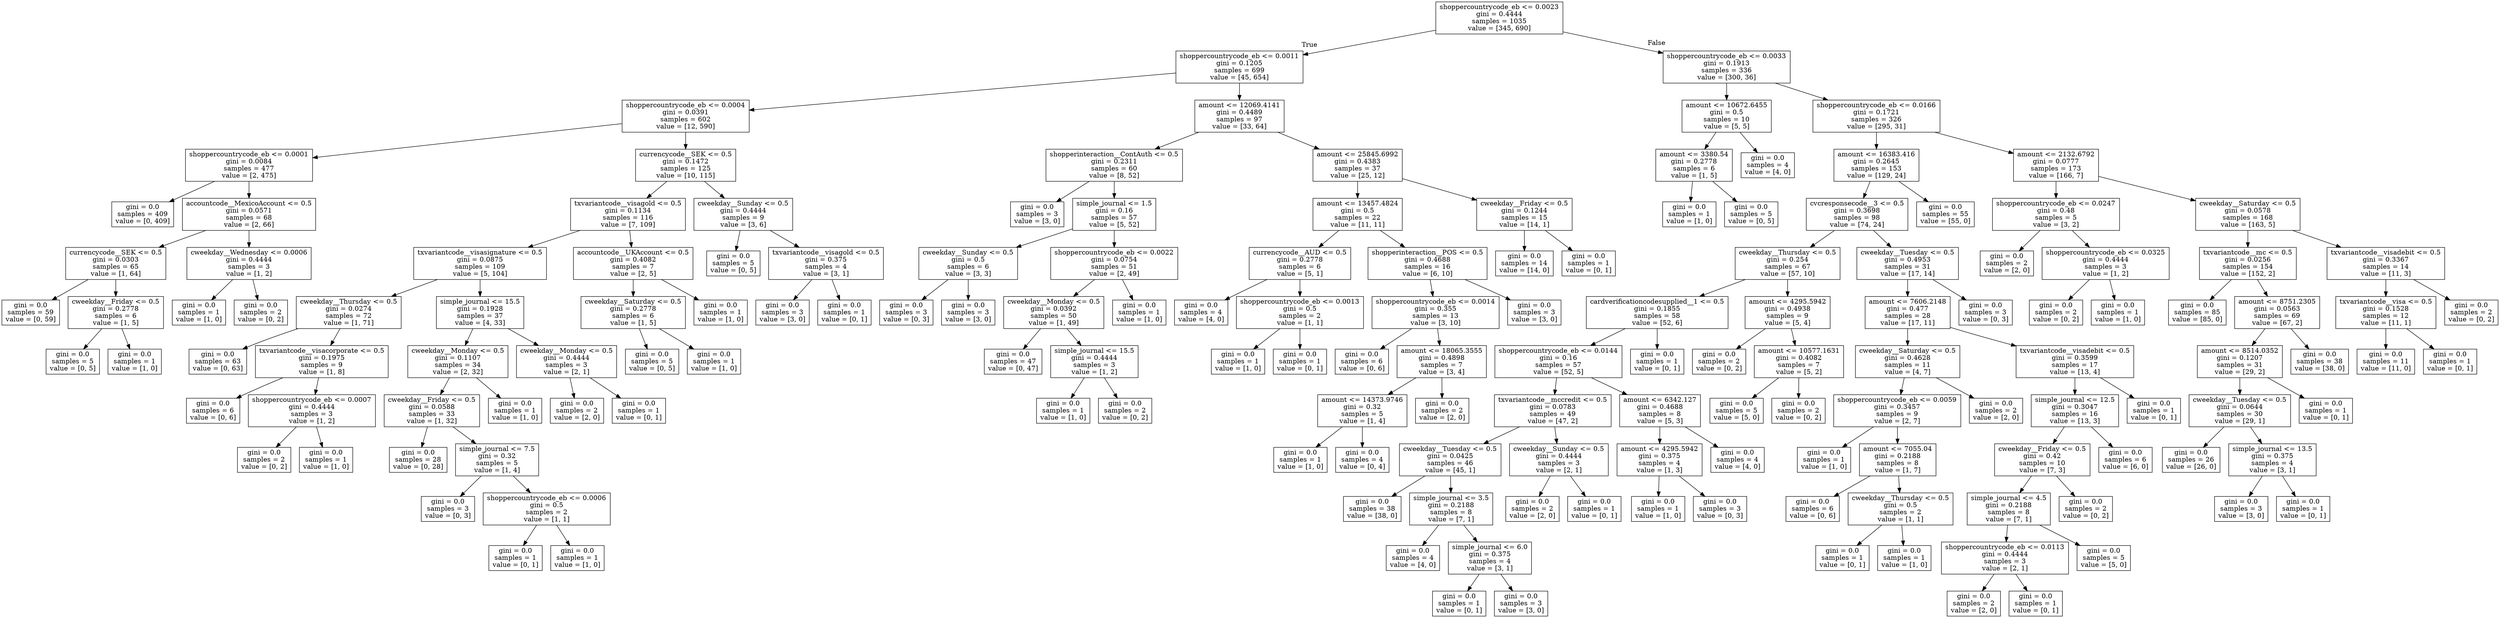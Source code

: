 digraph Tree {
node [shape=box] ;
0 [label="shoppercountrycode_eb <= 0.0023\ngini = 0.4444\nsamples = 1035\nvalue = [345, 690]"] ;
1 [label="shoppercountrycode_eb <= 0.0011\ngini = 0.1205\nsamples = 699\nvalue = [45, 654]"] ;
0 -> 1 [labeldistance=2.5, labelangle=45, headlabel="True"] ;
2 [label="shoppercountrycode_eb <= 0.0004\ngini = 0.0391\nsamples = 602\nvalue = [12, 590]"] ;
1 -> 2 ;
3 [label="shoppercountrycode_eb <= 0.0001\ngini = 0.0084\nsamples = 477\nvalue = [2, 475]"] ;
2 -> 3 ;
4 [label="gini = 0.0\nsamples = 409\nvalue = [0, 409]"] ;
3 -> 4 ;
5 [label="accountcode__MexicoAccount <= 0.5\ngini = 0.0571\nsamples = 68\nvalue = [2, 66]"] ;
3 -> 5 ;
6 [label="currencycode__SEK <= 0.5\ngini = 0.0303\nsamples = 65\nvalue = [1, 64]"] ;
5 -> 6 ;
7 [label="gini = 0.0\nsamples = 59\nvalue = [0, 59]"] ;
6 -> 7 ;
8 [label="cweekday__Friday <= 0.5\ngini = 0.2778\nsamples = 6\nvalue = [1, 5]"] ;
6 -> 8 ;
9 [label="gini = 0.0\nsamples = 5\nvalue = [0, 5]"] ;
8 -> 9 ;
10 [label="gini = 0.0\nsamples = 1\nvalue = [1, 0]"] ;
8 -> 10 ;
11 [label="cweekday__Wednesday <= 0.0006\ngini = 0.4444\nsamples = 3\nvalue = [1, 2]"] ;
5 -> 11 ;
12 [label="gini = 0.0\nsamples = 1\nvalue = [1, 0]"] ;
11 -> 12 ;
13 [label="gini = 0.0\nsamples = 2\nvalue = [0, 2]"] ;
11 -> 13 ;
14 [label="currencycode__SEK <= 0.5\ngini = 0.1472\nsamples = 125\nvalue = [10, 115]"] ;
2 -> 14 ;
15 [label="txvariantcode__visagold <= 0.5\ngini = 0.1134\nsamples = 116\nvalue = [7, 109]"] ;
14 -> 15 ;
16 [label="txvariantcode__visasignature <= 0.5\ngini = 0.0875\nsamples = 109\nvalue = [5, 104]"] ;
15 -> 16 ;
17 [label="cweekday__Thursday <= 0.5\ngini = 0.0274\nsamples = 72\nvalue = [1, 71]"] ;
16 -> 17 ;
18 [label="gini = 0.0\nsamples = 63\nvalue = [0, 63]"] ;
17 -> 18 ;
19 [label="txvariantcode__visacorporate <= 0.5\ngini = 0.1975\nsamples = 9\nvalue = [1, 8]"] ;
17 -> 19 ;
20 [label="gini = 0.0\nsamples = 6\nvalue = [0, 6]"] ;
19 -> 20 ;
21 [label="shoppercountrycode_eb <= 0.0007\ngini = 0.4444\nsamples = 3\nvalue = [1, 2]"] ;
19 -> 21 ;
22 [label="gini = 0.0\nsamples = 2\nvalue = [0, 2]"] ;
21 -> 22 ;
23 [label="gini = 0.0\nsamples = 1\nvalue = [1, 0]"] ;
21 -> 23 ;
24 [label="simple_journal <= 15.5\ngini = 0.1928\nsamples = 37\nvalue = [4, 33]"] ;
16 -> 24 ;
25 [label="cweekday__Monday <= 0.5\ngini = 0.1107\nsamples = 34\nvalue = [2, 32]"] ;
24 -> 25 ;
26 [label="cweekday__Friday <= 0.5\ngini = 0.0588\nsamples = 33\nvalue = [1, 32]"] ;
25 -> 26 ;
27 [label="gini = 0.0\nsamples = 28\nvalue = [0, 28]"] ;
26 -> 27 ;
28 [label="simple_journal <= 7.5\ngini = 0.32\nsamples = 5\nvalue = [1, 4]"] ;
26 -> 28 ;
29 [label="gini = 0.0\nsamples = 3\nvalue = [0, 3]"] ;
28 -> 29 ;
30 [label="shoppercountrycode_eb <= 0.0006\ngini = 0.5\nsamples = 2\nvalue = [1, 1]"] ;
28 -> 30 ;
31 [label="gini = 0.0\nsamples = 1\nvalue = [0, 1]"] ;
30 -> 31 ;
32 [label="gini = 0.0\nsamples = 1\nvalue = [1, 0]"] ;
30 -> 32 ;
33 [label="gini = 0.0\nsamples = 1\nvalue = [1, 0]"] ;
25 -> 33 ;
34 [label="cweekday__Monday <= 0.5\ngini = 0.4444\nsamples = 3\nvalue = [2, 1]"] ;
24 -> 34 ;
35 [label="gini = 0.0\nsamples = 2\nvalue = [2, 0]"] ;
34 -> 35 ;
36 [label="gini = 0.0\nsamples = 1\nvalue = [0, 1]"] ;
34 -> 36 ;
37 [label="accountcode__UKAccount <= 0.5\ngini = 0.4082\nsamples = 7\nvalue = [2, 5]"] ;
15 -> 37 ;
38 [label="cweekday__Saturday <= 0.5\ngini = 0.2778\nsamples = 6\nvalue = [1, 5]"] ;
37 -> 38 ;
39 [label="gini = 0.0\nsamples = 5\nvalue = [0, 5]"] ;
38 -> 39 ;
40 [label="gini = 0.0\nsamples = 1\nvalue = [1, 0]"] ;
38 -> 40 ;
41 [label="gini = 0.0\nsamples = 1\nvalue = [1, 0]"] ;
37 -> 41 ;
42 [label="cweekday__Sunday <= 0.5\ngini = 0.4444\nsamples = 9\nvalue = [3, 6]"] ;
14 -> 42 ;
43 [label="gini = 0.0\nsamples = 5\nvalue = [0, 5]"] ;
42 -> 43 ;
44 [label="txvariantcode__visagold <= 0.5\ngini = 0.375\nsamples = 4\nvalue = [3, 1]"] ;
42 -> 44 ;
45 [label="gini = 0.0\nsamples = 3\nvalue = [3, 0]"] ;
44 -> 45 ;
46 [label="gini = 0.0\nsamples = 1\nvalue = [0, 1]"] ;
44 -> 46 ;
47 [label="amount <= 12069.4141\ngini = 0.4489\nsamples = 97\nvalue = [33, 64]"] ;
1 -> 47 ;
48 [label="shopperinteraction__ContAuth <= 0.5\ngini = 0.2311\nsamples = 60\nvalue = [8, 52]"] ;
47 -> 48 ;
49 [label="gini = 0.0\nsamples = 3\nvalue = [3, 0]"] ;
48 -> 49 ;
50 [label="simple_journal <= 1.5\ngini = 0.16\nsamples = 57\nvalue = [5, 52]"] ;
48 -> 50 ;
51 [label="cweekday__Sunday <= 0.5\ngini = 0.5\nsamples = 6\nvalue = [3, 3]"] ;
50 -> 51 ;
52 [label="gini = 0.0\nsamples = 3\nvalue = [0, 3]"] ;
51 -> 52 ;
53 [label="gini = 0.0\nsamples = 3\nvalue = [3, 0]"] ;
51 -> 53 ;
54 [label="shoppercountrycode_eb <= 0.0022\ngini = 0.0754\nsamples = 51\nvalue = [2, 49]"] ;
50 -> 54 ;
55 [label="cweekday__Monday <= 0.5\ngini = 0.0392\nsamples = 50\nvalue = [1, 49]"] ;
54 -> 55 ;
56 [label="gini = 0.0\nsamples = 47\nvalue = [0, 47]"] ;
55 -> 56 ;
57 [label="simple_journal <= 15.5\ngini = 0.4444\nsamples = 3\nvalue = [1, 2]"] ;
55 -> 57 ;
58 [label="gini = 0.0\nsamples = 1\nvalue = [1, 0]"] ;
57 -> 58 ;
59 [label="gini = 0.0\nsamples = 2\nvalue = [0, 2]"] ;
57 -> 59 ;
60 [label="gini = 0.0\nsamples = 1\nvalue = [1, 0]"] ;
54 -> 60 ;
61 [label="amount <= 25845.6992\ngini = 0.4383\nsamples = 37\nvalue = [25, 12]"] ;
47 -> 61 ;
62 [label="amount <= 13457.4824\ngini = 0.5\nsamples = 22\nvalue = [11, 11]"] ;
61 -> 62 ;
63 [label="currencycode__AUD <= 0.5\ngini = 0.2778\nsamples = 6\nvalue = [5, 1]"] ;
62 -> 63 ;
64 [label="gini = 0.0\nsamples = 4\nvalue = [4, 0]"] ;
63 -> 64 ;
65 [label="shoppercountrycode_eb <= 0.0013\ngini = 0.5\nsamples = 2\nvalue = [1, 1]"] ;
63 -> 65 ;
66 [label="gini = 0.0\nsamples = 1\nvalue = [1, 0]"] ;
65 -> 66 ;
67 [label="gini = 0.0\nsamples = 1\nvalue = [0, 1]"] ;
65 -> 67 ;
68 [label="shopperinteraction__POS <= 0.5\ngini = 0.4688\nsamples = 16\nvalue = [6, 10]"] ;
62 -> 68 ;
69 [label="shoppercountrycode_eb <= 0.0014\ngini = 0.355\nsamples = 13\nvalue = [3, 10]"] ;
68 -> 69 ;
70 [label="gini = 0.0\nsamples = 6\nvalue = [0, 6]"] ;
69 -> 70 ;
71 [label="amount <= 18065.3555\ngini = 0.4898\nsamples = 7\nvalue = [3, 4]"] ;
69 -> 71 ;
72 [label="amount <= 14373.9746\ngini = 0.32\nsamples = 5\nvalue = [1, 4]"] ;
71 -> 72 ;
73 [label="gini = 0.0\nsamples = 1\nvalue = [1, 0]"] ;
72 -> 73 ;
74 [label="gini = 0.0\nsamples = 4\nvalue = [0, 4]"] ;
72 -> 74 ;
75 [label="gini = 0.0\nsamples = 2\nvalue = [2, 0]"] ;
71 -> 75 ;
76 [label="gini = 0.0\nsamples = 3\nvalue = [3, 0]"] ;
68 -> 76 ;
77 [label="cweekday__Friday <= 0.5\ngini = 0.1244\nsamples = 15\nvalue = [14, 1]"] ;
61 -> 77 ;
78 [label="gini = 0.0\nsamples = 14\nvalue = [14, 0]"] ;
77 -> 78 ;
79 [label="gini = 0.0\nsamples = 1\nvalue = [0, 1]"] ;
77 -> 79 ;
80 [label="shoppercountrycode_eb <= 0.0033\ngini = 0.1913\nsamples = 336\nvalue = [300, 36]"] ;
0 -> 80 [labeldistance=2.5, labelangle=-45, headlabel="False"] ;
81 [label="amount <= 10672.6455\ngini = 0.5\nsamples = 10\nvalue = [5, 5]"] ;
80 -> 81 ;
82 [label="amount <= 3380.54\ngini = 0.2778\nsamples = 6\nvalue = [1, 5]"] ;
81 -> 82 ;
83 [label="gini = 0.0\nsamples = 1\nvalue = [1, 0]"] ;
82 -> 83 ;
84 [label="gini = 0.0\nsamples = 5\nvalue = [0, 5]"] ;
82 -> 84 ;
85 [label="gini = 0.0\nsamples = 4\nvalue = [4, 0]"] ;
81 -> 85 ;
86 [label="shoppercountrycode_eb <= 0.0166\ngini = 0.1721\nsamples = 326\nvalue = [295, 31]"] ;
80 -> 86 ;
87 [label="amount <= 16383.416\ngini = 0.2645\nsamples = 153\nvalue = [129, 24]"] ;
86 -> 87 ;
88 [label="cvcresponsecode__3 <= 0.5\ngini = 0.3698\nsamples = 98\nvalue = [74, 24]"] ;
87 -> 88 ;
89 [label="cweekday__Thursday <= 0.5\ngini = 0.254\nsamples = 67\nvalue = [57, 10]"] ;
88 -> 89 ;
90 [label="cardverificationcodesupplied__1 <= 0.5\ngini = 0.1855\nsamples = 58\nvalue = [52, 6]"] ;
89 -> 90 ;
91 [label="shoppercountrycode_eb <= 0.0144\ngini = 0.16\nsamples = 57\nvalue = [52, 5]"] ;
90 -> 91 ;
92 [label="txvariantcode__mccredit <= 0.5\ngini = 0.0783\nsamples = 49\nvalue = [47, 2]"] ;
91 -> 92 ;
93 [label="cweekday__Tuesday <= 0.5\ngini = 0.0425\nsamples = 46\nvalue = [45, 1]"] ;
92 -> 93 ;
94 [label="gini = 0.0\nsamples = 38\nvalue = [38, 0]"] ;
93 -> 94 ;
95 [label="simple_journal <= 3.5\ngini = 0.2188\nsamples = 8\nvalue = [7, 1]"] ;
93 -> 95 ;
96 [label="gini = 0.0\nsamples = 4\nvalue = [4, 0]"] ;
95 -> 96 ;
97 [label="simple_journal <= 6.0\ngini = 0.375\nsamples = 4\nvalue = [3, 1]"] ;
95 -> 97 ;
98 [label="gini = 0.0\nsamples = 1\nvalue = [0, 1]"] ;
97 -> 98 ;
99 [label="gini = 0.0\nsamples = 3\nvalue = [3, 0]"] ;
97 -> 99 ;
100 [label="cweekday__Sunday <= 0.5\ngini = 0.4444\nsamples = 3\nvalue = [2, 1]"] ;
92 -> 100 ;
101 [label="gini = 0.0\nsamples = 2\nvalue = [2, 0]"] ;
100 -> 101 ;
102 [label="gini = 0.0\nsamples = 1\nvalue = [0, 1]"] ;
100 -> 102 ;
103 [label="amount <= 6342.127\ngini = 0.4688\nsamples = 8\nvalue = [5, 3]"] ;
91 -> 103 ;
104 [label="amount <= 4295.5942\ngini = 0.375\nsamples = 4\nvalue = [1, 3]"] ;
103 -> 104 ;
105 [label="gini = 0.0\nsamples = 1\nvalue = [1, 0]"] ;
104 -> 105 ;
106 [label="gini = 0.0\nsamples = 3\nvalue = [0, 3]"] ;
104 -> 106 ;
107 [label="gini = 0.0\nsamples = 4\nvalue = [4, 0]"] ;
103 -> 107 ;
108 [label="gini = 0.0\nsamples = 1\nvalue = [0, 1]"] ;
90 -> 108 ;
109 [label="amount <= 4295.5942\ngini = 0.4938\nsamples = 9\nvalue = [5, 4]"] ;
89 -> 109 ;
110 [label="gini = 0.0\nsamples = 2\nvalue = [0, 2]"] ;
109 -> 110 ;
111 [label="amount <= 10577.1631\ngini = 0.4082\nsamples = 7\nvalue = [5, 2]"] ;
109 -> 111 ;
112 [label="gini = 0.0\nsamples = 5\nvalue = [5, 0]"] ;
111 -> 112 ;
113 [label="gini = 0.0\nsamples = 2\nvalue = [0, 2]"] ;
111 -> 113 ;
114 [label="cweekday__Tuesday <= 0.5\ngini = 0.4953\nsamples = 31\nvalue = [17, 14]"] ;
88 -> 114 ;
115 [label="amount <= 7606.2148\ngini = 0.477\nsamples = 28\nvalue = [17, 11]"] ;
114 -> 115 ;
116 [label="cweekday__Saturday <= 0.5\ngini = 0.4628\nsamples = 11\nvalue = [4, 7]"] ;
115 -> 116 ;
117 [label="shoppercountrycode_eb <= 0.0059\ngini = 0.3457\nsamples = 9\nvalue = [2, 7]"] ;
116 -> 117 ;
118 [label="gini = 0.0\nsamples = 1\nvalue = [1, 0]"] ;
117 -> 118 ;
119 [label="amount <= 7055.04\ngini = 0.2188\nsamples = 8\nvalue = [1, 7]"] ;
117 -> 119 ;
120 [label="gini = 0.0\nsamples = 6\nvalue = [0, 6]"] ;
119 -> 120 ;
121 [label="cweekday__Thursday <= 0.5\ngini = 0.5\nsamples = 2\nvalue = [1, 1]"] ;
119 -> 121 ;
122 [label="gini = 0.0\nsamples = 1\nvalue = [0, 1]"] ;
121 -> 122 ;
123 [label="gini = 0.0\nsamples = 1\nvalue = [1, 0]"] ;
121 -> 123 ;
124 [label="gini = 0.0\nsamples = 2\nvalue = [2, 0]"] ;
116 -> 124 ;
125 [label="txvariantcode__visadebit <= 0.5\ngini = 0.3599\nsamples = 17\nvalue = [13, 4]"] ;
115 -> 125 ;
126 [label="simple_journal <= 12.5\ngini = 0.3047\nsamples = 16\nvalue = [13, 3]"] ;
125 -> 126 ;
127 [label="cweekday__Friday <= 0.5\ngini = 0.42\nsamples = 10\nvalue = [7, 3]"] ;
126 -> 127 ;
128 [label="simple_journal <= 4.5\ngini = 0.2188\nsamples = 8\nvalue = [7, 1]"] ;
127 -> 128 ;
129 [label="shoppercountrycode_eb <= 0.0113\ngini = 0.4444\nsamples = 3\nvalue = [2, 1]"] ;
128 -> 129 ;
130 [label="gini = 0.0\nsamples = 2\nvalue = [2, 0]"] ;
129 -> 130 ;
131 [label="gini = 0.0\nsamples = 1\nvalue = [0, 1]"] ;
129 -> 131 ;
132 [label="gini = 0.0\nsamples = 5\nvalue = [5, 0]"] ;
128 -> 132 ;
133 [label="gini = 0.0\nsamples = 2\nvalue = [0, 2]"] ;
127 -> 133 ;
134 [label="gini = 0.0\nsamples = 6\nvalue = [6, 0]"] ;
126 -> 134 ;
135 [label="gini = 0.0\nsamples = 1\nvalue = [0, 1]"] ;
125 -> 135 ;
136 [label="gini = 0.0\nsamples = 3\nvalue = [0, 3]"] ;
114 -> 136 ;
137 [label="gini = 0.0\nsamples = 55\nvalue = [55, 0]"] ;
87 -> 137 ;
138 [label="amount <= 2132.6792\ngini = 0.0777\nsamples = 173\nvalue = [166, 7]"] ;
86 -> 138 ;
139 [label="shoppercountrycode_eb <= 0.0247\ngini = 0.48\nsamples = 5\nvalue = [3, 2]"] ;
138 -> 139 ;
140 [label="gini = 0.0\nsamples = 2\nvalue = [2, 0]"] ;
139 -> 140 ;
141 [label="shoppercountrycode_eb <= 0.0325\ngini = 0.4444\nsamples = 3\nvalue = [1, 2]"] ;
139 -> 141 ;
142 [label="gini = 0.0\nsamples = 2\nvalue = [0, 2]"] ;
141 -> 142 ;
143 [label="gini = 0.0\nsamples = 1\nvalue = [1, 0]"] ;
141 -> 143 ;
144 [label="cweekday__Saturday <= 0.5\ngini = 0.0578\nsamples = 168\nvalue = [163, 5]"] ;
138 -> 144 ;
145 [label="txvariantcode__mc <= 0.5\ngini = 0.0256\nsamples = 154\nvalue = [152, 2]"] ;
144 -> 145 ;
146 [label="gini = 0.0\nsamples = 85\nvalue = [85, 0]"] ;
145 -> 146 ;
147 [label="amount <= 8751.2305\ngini = 0.0563\nsamples = 69\nvalue = [67, 2]"] ;
145 -> 147 ;
148 [label="amount <= 8514.0352\ngini = 0.1207\nsamples = 31\nvalue = [29, 2]"] ;
147 -> 148 ;
149 [label="cweekday__Tuesday <= 0.5\ngini = 0.0644\nsamples = 30\nvalue = [29, 1]"] ;
148 -> 149 ;
150 [label="gini = 0.0\nsamples = 26\nvalue = [26, 0]"] ;
149 -> 150 ;
151 [label="simple_journal <= 13.5\ngini = 0.375\nsamples = 4\nvalue = [3, 1]"] ;
149 -> 151 ;
152 [label="gini = 0.0\nsamples = 3\nvalue = [3, 0]"] ;
151 -> 152 ;
153 [label="gini = 0.0\nsamples = 1\nvalue = [0, 1]"] ;
151 -> 153 ;
154 [label="gini = 0.0\nsamples = 1\nvalue = [0, 1]"] ;
148 -> 154 ;
155 [label="gini = 0.0\nsamples = 38\nvalue = [38, 0]"] ;
147 -> 155 ;
156 [label="txvariantcode__visadebit <= 0.5\ngini = 0.3367\nsamples = 14\nvalue = [11, 3]"] ;
144 -> 156 ;
157 [label="txvariantcode__visa <= 0.5\ngini = 0.1528\nsamples = 12\nvalue = [11, 1]"] ;
156 -> 157 ;
158 [label="gini = 0.0\nsamples = 11\nvalue = [11, 0]"] ;
157 -> 158 ;
159 [label="gini = 0.0\nsamples = 1\nvalue = [0, 1]"] ;
157 -> 159 ;
160 [label="gini = 0.0\nsamples = 2\nvalue = [0, 2]"] ;
156 -> 160 ;
}